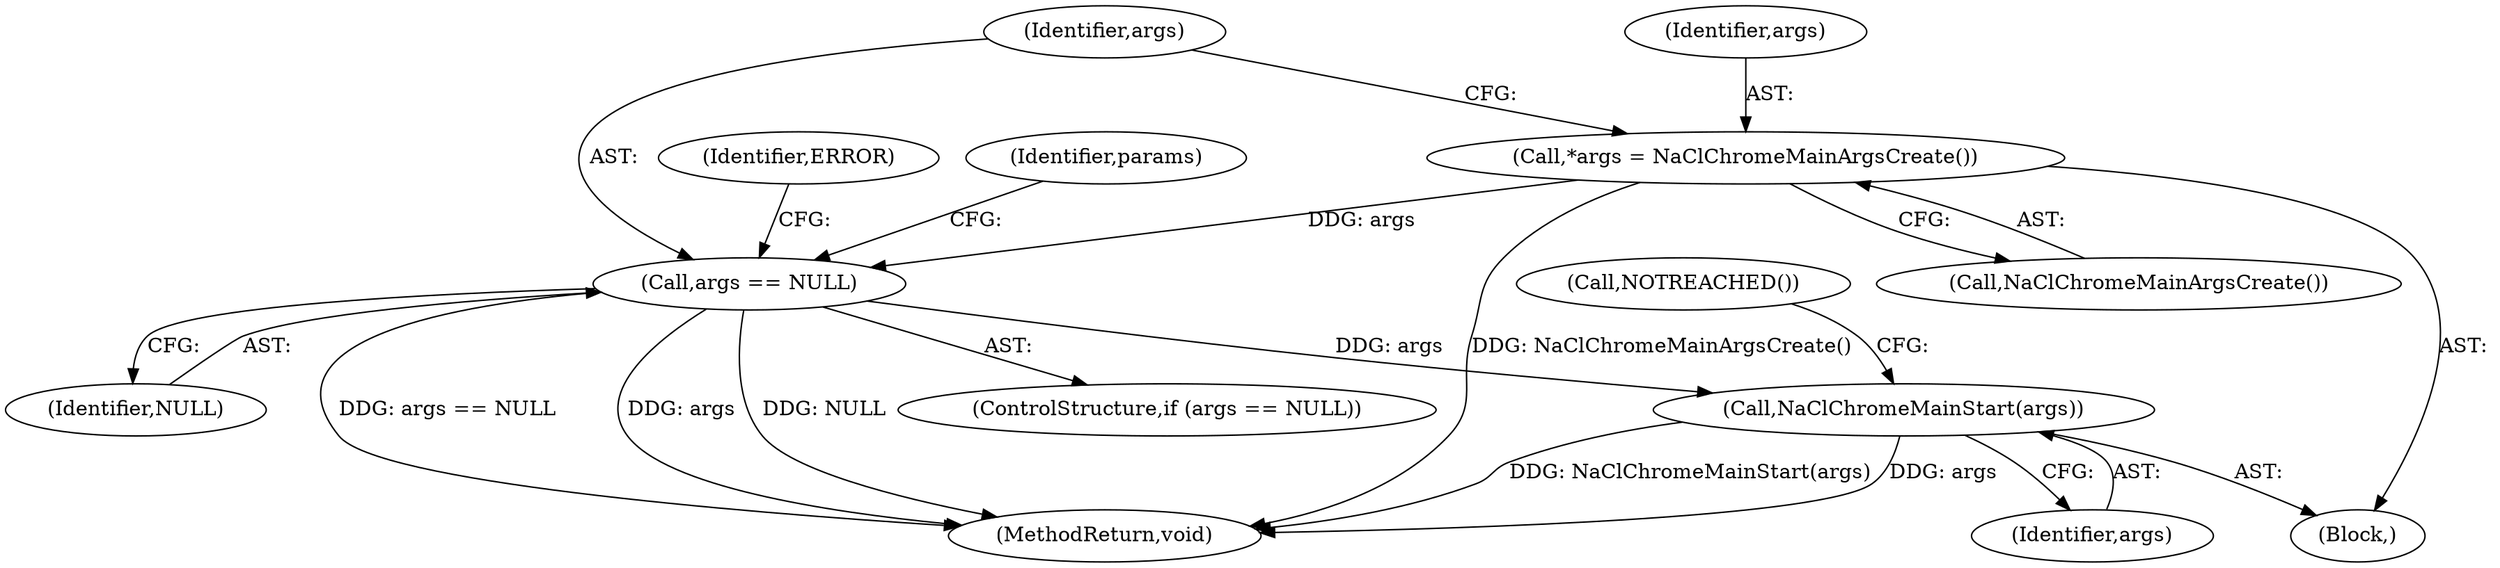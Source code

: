 digraph "0_Chrome_3b0d77670a0613f409110817455d2137576b485a_7@pointer" {
"1000104" [label="(Call,*args = NaClChromeMainArgsCreate())"];
"1000108" [label="(Call,args == NULL)"];
"1000292" [label="(Call,NaClChromeMainStart(args))"];
"1000110" [label="(Identifier,NULL)"];
"1000102" [label="(Block,)"];
"1000109" [label="(Identifier,args)"];
"1000108" [label="(Call,args == NULL)"];
"1000104" [label="(Call,*args = NaClChromeMainArgsCreate())"];
"1000114" [label="(Identifier,ERROR)"];
"1000106" [label="(Call,NaClChromeMainArgsCreate())"];
"1000292" [label="(Call,NaClChromeMainStart(args))"];
"1000294" [label="(Call,NOTREACHED())"];
"1000293" [label="(Identifier,args)"];
"1000119" [label="(Identifier,params)"];
"1000295" [label="(MethodReturn,void)"];
"1000105" [label="(Identifier,args)"];
"1000107" [label="(ControlStructure,if (args == NULL))"];
"1000104" -> "1000102"  [label="AST: "];
"1000104" -> "1000106"  [label="CFG: "];
"1000105" -> "1000104"  [label="AST: "];
"1000106" -> "1000104"  [label="AST: "];
"1000109" -> "1000104"  [label="CFG: "];
"1000104" -> "1000295"  [label="DDG: NaClChromeMainArgsCreate()"];
"1000104" -> "1000108"  [label="DDG: args"];
"1000108" -> "1000107"  [label="AST: "];
"1000108" -> "1000110"  [label="CFG: "];
"1000109" -> "1000108"  [label="AST: "];
"1000110" -> "1000108"  [label="AST: "];
"1000114" -> "1000108"  [label="CFG: "];
"1000119" -> "1000108"  [label="CFG: "];
"1000108" -> "1000295"  [label="DDG: args == NULL"];
"1000108" -> "1000295"  [label="DDG: NULL"];
"1000108" -> "1000295"  [label="DDG: args"];
"1000108" -> "1000292"  [label="DDG: args"];
"1000292" -> "1000102"  [label="AST: "];
"1000292" -> "1000293"  [label="CFG: "];
"1000293" -> "1000292"  [label="AST: "];
"1000294" -> "1000292"  [label="CFG: "];
"1000292" -> "1000295"  [label="DDG: NaClChromeMainStart(args)"];
"1000292" -> "1000295"  [label="DDG: args"];
}
